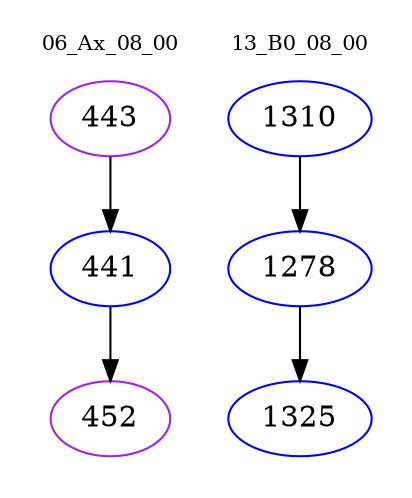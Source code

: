 digraph{
subgraph cluster_0 {
color = white
label = "06_Ax_08_00";
fontsize=10;
T0_443 [label="443", color="purple"]
T0_443 -> T0_441 [color="black"]
T0_441 [label="441", color="blue"]
T0_441 -> T0_452 [color="black"]
T0_452 [label="452", color="purple"]
}
subgraph cluster_1 {
color = white
label = "13_B0_08_00";
fontsize=10;
T1_1310 [label="1310", color="blue"]
T1_1310 -> T1_1278 [color="black"]
T1_1278 [label="1278", color="blue"]
T1_1278 -> T1_1325 [color="black"]
T1_1325 [label="1325", color="blue"]
}
}

